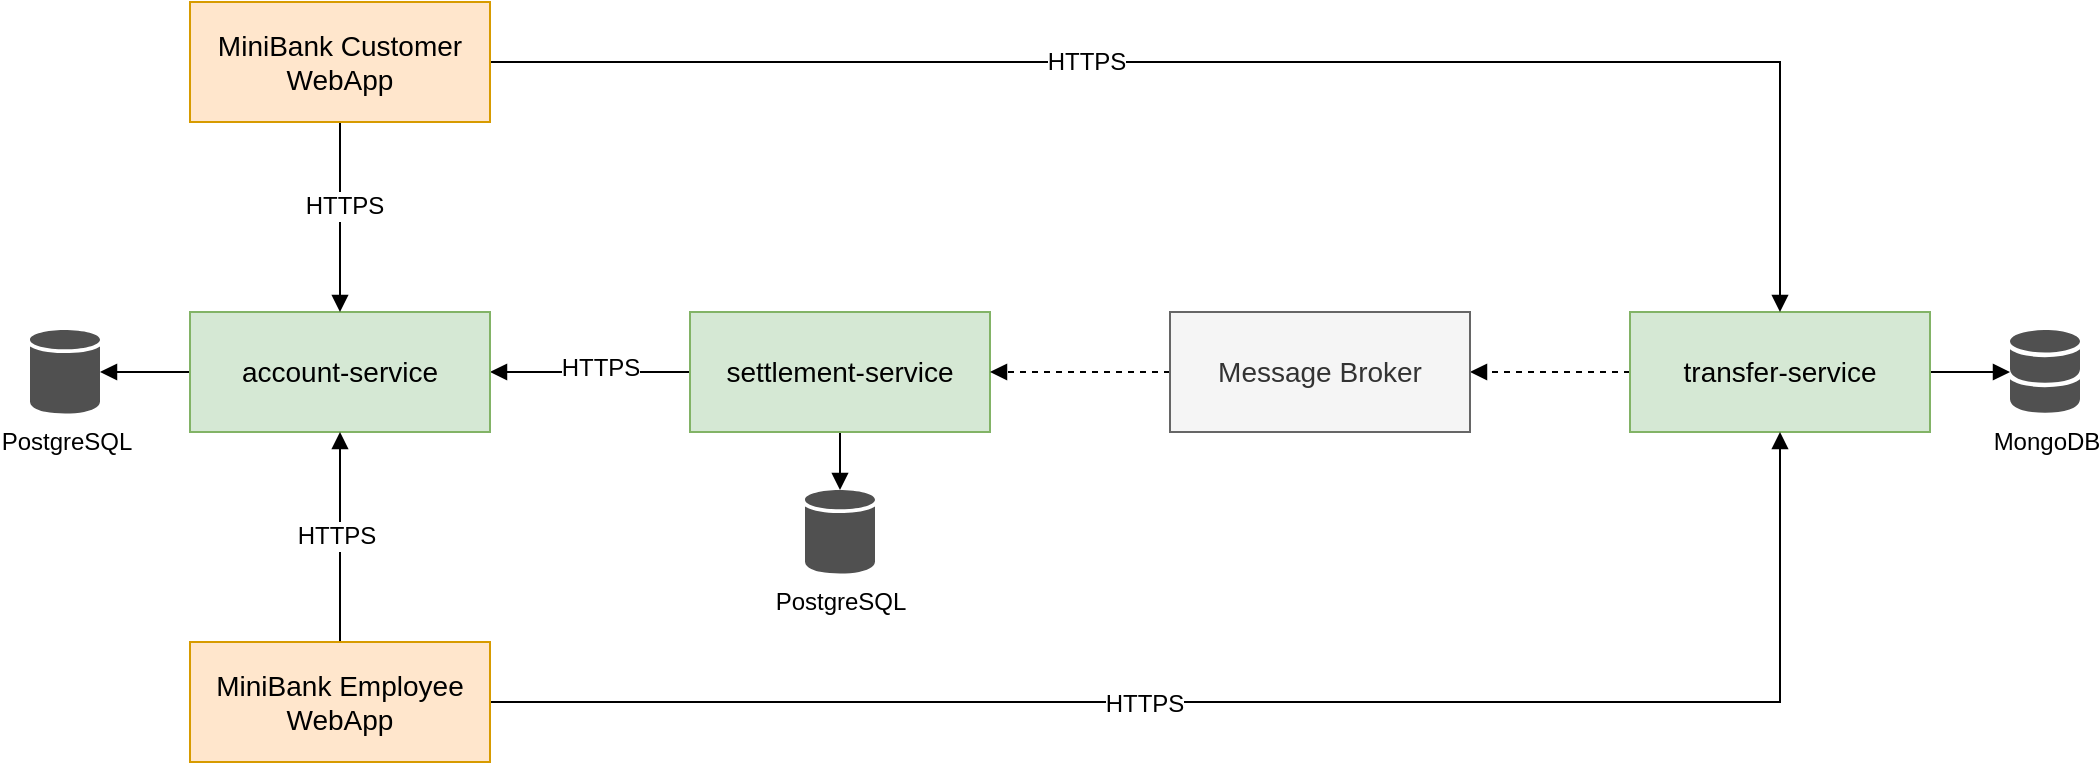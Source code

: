 <mxfile version="24.7.5">
  <diagram name="Page-1" id="H87IobkTWHEMrD9JpNee">
    <mxGraphModel dx="1502" dy="677" grid="1" gridSize="10" guides="1" tooltips="1" connect="1" arrows="1" fold="1" page="1" pageScale="1" pageWidth="1169" pageHeight="827" math="0" shadow="0">
      <root>
        <mxCell id="0" />
        <mxCell id="1" parent="0" />
        <mxCell id="2TDnNefzhjLwZpWFoh8B-17" style="edgeStyle=orthogonalEdgeStyle;rounded=0;orthogonalLoop=1;jettySize=auto;html=1;endArrow=block;endFill=1;" edge="1" parent="1" source="2TDnNefzhjLwZpWFoh8B-3" target="2TDnNefzhjLwZpWFoh8B-4">
          <mxGeometry relative="1" as="geometry" />
        </mxCell>
        <mxCell id="2TDnNefzhjLwZpWFoh8B-23" value="HTTPS" style="edgeLabel;html=1;align=center;verticalAlign=middle;resizable=0;points=[];fontSize=12;" vertex="1" connectable="0" parent="2TDnNefzhjLwZpWFoh8B-17">
          <mxGeometry x="-0.095" y="-2" relative="1" as="geometry">
            <mxPoint as="offset" />
          </mxGeometry>
        </mxCell>
        <mxCell id="2TDnNefzhjLwZpWFoh8B-44" style="edgeStyle=orthogonalEdgeStyle;rounded=0;orthogonalLoop=1;jettySize=auto;html=1;endArrow=block;endFill=1;" edge="1" parent="1" source="2TDnNefzhjLwZpWFoh8B-3" target="2TDnNefzhjLwZpWFoh8B-43">
          <mxGeometry relative="1" as="geometry" />
        </mxCell>
        <mxCell id="2TDnNefzhjLwZpWFoh8B-3" value="settlement-service" style="rounded=0;whiteSpace=wrap;html=1;fontSize=14;fillColor=#d5e8d4;strokeColor=#82b366;" vertex="1" parent="1">
          <mxGeometry x="400" y="315" width="150" height="60" as="geometry" />
        </mxCell>
        <mxCell id="2TDnNefzhjLwZpWFoh8B-42" style="edgeStyle=orthogonalEdgeStyle;rounded=0;orthogonalLoop=1;jettySize=auto;html=1;endArrow=block;endFill=1;" edge="1" parent="1" source="2TDnNefzhjLwZpWFoh8B-4" target="2TDnNefzhjLwZpWFoh8B-40">
          <mxGeometry relative="1" as="geometry" />
        </mxCell>
        <mxCell id="2TDnNefzhjLwZpWFoh8B-4" value="account-service" style="rounded=0;whiteSpace=wrap;html=1;fontSize=14;fillColor=#d5e8d4;strokeColor=#82b366;" vertex="1" parent="1">
          <mxGeometry x="150" y="315" width="150" height="60" as="geometry" />
        </mxCell>
        <mxCell id="2TDnNefzhjLwZpWFoh8B-19" style="edgeStyle=orthogonalEdgeStyle;rounded=0;orthogonalLoop=1;jettySize=auto;html=1;endArrow=block;endFill=1;dashed=1;" edge="1" parent="1" source="2TDnNefzhjLwZpWFoh8B-5" target="2TDnNefzhjLwZpWFoh8B-18">
          <mxGeometry relative="1" as="geometry" />
        </mxCell>
        <mxCell id="2TDnNefzhjLwZpWFoh8B-41" style="edgeStyle=orthogonalEdgeStyle;rounded=0;orthogonalLoop=1;jettySize=auto;html=1;endArrow=block;endFill=1;" edge="1" parent="1" source="2TDnNefzhjLwZpWFoh8B-5" target="2TDnNefzhjLwZpWFoh8B-38">
          <mxGeometry relative="1" as="geometry" />
        </mxCell>
        <mxCell id="2TDnNefzhjLwZpWFoh8B-5" value="transfer-service" style="rounded=0;whiteSpace=wrap;html=1;fontSize=14;fillColor=#d5e8d4;strokeColor=#82b366;" vertex="1" parent="1">
          <mxGeometry x="870" y="315" width="150" height="60" as="geometry" />
        </mxCell>
        <mxCell id="2TDnNefzhjLwZpWFoh8B-10" style="edgeStyle=orthogonalEdgeStyle;rounded=0;orthogonalLoop=1;jettySize=auto;html=1;endArrow=block;endFill=1;" edge="1" parent="1" source="2TDnNefzhjLwZpWFoh8B-7" target="2TDnNefzhjLwZpWFoh8B-4">
          <mxGeometry relative="1" as="geometry" />
        </mxCell>
        <mxCell id="2TDnNefzhjLwZpWFoh8B-21" value="HTTPS" style="edgeLabel;html=1;align=center;verticalAlign=middle;resizable=0;points=[];fontSize=12;" vertex="1" connectable="0" parent="2TDnNefzhjLwZpWFoh8B-10">
          <mxGeometry x="-0.12" y="2" relative="1" as="geometry">
            <mxPoint as="offset" />
          </mxGeometry>
        </mxCell>
        <mxCell id="2TDnNefzhjLwZpWFoh8B-13" style="edgeStyle=orthogonalEdgeStyle;rounded=0;orthogonalLoop=1;jettySize=auto;html=1;entryX=0.5;entryY=0;entryDx=0;entryDy=0;endArrow=block;endFill=1;" edge="1" parent="1" source="2TDnNefzhjLwZpWFoh8B-7" target="2TDnNefzhjLwZpWFoh8B-5">
          <mxGeometry relative="1" as="geometry" />
        </mxCell>
        <mxCell id="2TDnNefzhjLwZpWFoh8B-25" value="HTTPS" style="edgeLabel;html=1;align=center;verticalAlign=middle;resizable=0;points=[];fontSize=12;" vertex="1" connectable="0" parent="2TDnNefzhjLwZpWFoh8B-13">
          <mxGeometry x="-0.137" y="1" relative="1" as="geometry">
            <mxPoint x="-35" y="1" as="offset" />
          </mxGeometry>
        </mxCell>
        <mxCell id="2TDnNefzhjLwZpWFoh8B-7" value="MiniBank Customer WebApp" style="rounded=0;whiteSpace=wrap;html=1;fontSize=14;fillColor=#ffe6cc;strokeColor=#d79b00;" vertex="1" parent="1">
          <mxGeometry x="150" y="160" width="150" height="60" as="geometry" />
        </mxCell>
        <mxCell id="2TDnNefzhjLwZpWFoh8B-12" style="edgeStyle=orthogonalEdgeStyle;rounded=0;orthogonalLoop=1;jettySize=auto;html=1;entryX=0.5;entryY=1;entryDx=0;entryDy=0;endArrow=block;endFill=1;" edge="1" parent="1" source="2TDnNefzhjLwZpWFoh8B-9" target="2TDnNefzhjLwZpWFoh8B-4">
          <mxGeometry relative="1" as="geometry" />
        </mxCell>
        <mxCell id="2TDnNefzhjLwZpWFoh8B-22" value="HTTPS" style="edgeLabel;html=1;align=center;verticalAlign=middle;resizable=0;points=[];fontSize=12;" vertex="1" connectable="0" parent="2TDnNefzhjLwZpWFoh8B-12">
          <mxGeometry x="0.017" y="2" relative="1" as="geometry">
            <mxPoint as="offset" />
          </mxGeometry>
        </mxCell>
        <mxCell id="2TDnNefzhjLwZpWFoh8B-14" style="edgeStyle=orthogonalEdgeStyle;rounded=0;orthogonalLoop=1;jettySize=auto;html=1;entryX=0.5;entryY=1;entryDx=0;entryDy=0;endArrow=block;endFill=1;" edge="1" parent="1" source="2TDnNefzhjLwZpWFoh8B-9" target="2TDnNefzhjLwZpWFoh8B-5">
          <mxGeometry relative="1" as="geometry" />
        </mxCell>
        <mxCell id="2TDnNefzhjLwZpWFoh8B-26" value="HTTPS" style="edgeLabel;html=1;align=center;verticalAlign=middle;resizable=0;points=[];fontSize=12;" vertex="1" connectable="0" parent="2TDnNefzhjLwZpWFoh8B-14">
          <mxGeometry x="-0.162" y="-1" relative="1" as="geometry">
            <mxPoint as="offset" />
          </mxGeometry>
        </mxCell>
        <mxCell id="2TDnNefzhjLwZpWFoh8B-9" value="MiniBank Employee WebApp" style="rounded=0;whiteSpace=wrap;html=1;fontSize=14;fillColor=#ffe6cc;strokeColor=#d79b00;" vertex="1" parent="1">
          <mxGeometry x="150" y="480" width="150" height="60" as="geometry" />
        </mxCell>
        <mxCell id="2TDnNefzhjLwZpWFoh8B-20" style="edgeStyle=orthogonalEdgeStyle;rounded=0;orthogonalLoop=1;jettySize=auto;html=1;endArrow=block;endFill=1;dashed=1;" edge="1" parent="1" source="2TDnNefzhjLwZpWFoh8B-18" target="2TDnNefzhjLwZpWFoh8B-3">
          <mxGeometry relative="1" as="geometry" />
        </mxCell>
        <mxCell id="2TDnNefzhjLwZpWFoh8B-18" value="Message Broker" style="rounded=0;whiteSpace=wrap;html=1;fontSize=14;fillColor=#f5f5f5;fontColor=#333333;strokeColor=#666666;" vertex="1" parent="1">
          <mxGeometry x="640" y="315" width="150" height="60" as="geometry" />
        </mxCell>
        <mxCell id="2TDnNefzhjLwZpWFoh8B-38" value="MongoDB" style="sketch=0;shadow=0;dashed=0;html=1;strokeColor=none;fillColor=#505050;labelPosition=center;verticalLabelPosition=bottom;verticalAlign=top;outlineConnect=0;align=center;shape=mxgraph.office.databases.database_mini_2;" vertex="1" parent="1">
          <mxGeometry x="1060" y="324" width="35" height="42" as="geometry" />
        </mxCell>
        <mxCell id="2TDnNefzhjLwZpWFoh8B-40" value="PostgreSQL" style="sketch=0;shadow=0;dashed=0;html=1;strokeColor=none;fillColor=#505050;labelPosition=center;verticalLabelPosition=bottom;verticalAlign=top;outlineConnect=0;align=center;shape=mxgraph.office.databases.database;" vertex="1" parent="1">
          <mxGeometry x="70" y="324" width="35" height="42" as="geometry" />
        </mxCell>
        <mxCell id="2TDnNefzhjLwZpWFoh8B-43" value="PostgreSQL" style="sketch=0;shadow=0;dashed=0;html=1;strokeColor=none;fillColor=#505050;labelPosition=center;verticalLabelPosition=bottom;verticalAlign=top;outlineConnect=0;align=center;shape=mxgraph.office.databases.database;" vertex="1" parent="1">
          <mxGeometry x="457.5" y="404" width="35" height="42" as="geometry" />
        </mxCell>
      </root>
    </mxGraphModel>
  </diagram>
</mxfile>
